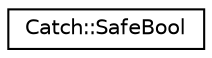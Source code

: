 digraph "Graphical Class Hierarchy"
{
  edge [fontname="Helvetica",fontsize="10",labelfontname="Helvetica",labelfontsize="10"];
  node [fontname="Helvetica",fontsize="10",shape=record];
  rankdir="LR";
  Node1 [label="Catch::SafeBool",height=0.2,width=0.4,color="black", fillcolor="white", style="filled",URL="$df/d1d/classCatch_1_1SafeBool.html"];
}
